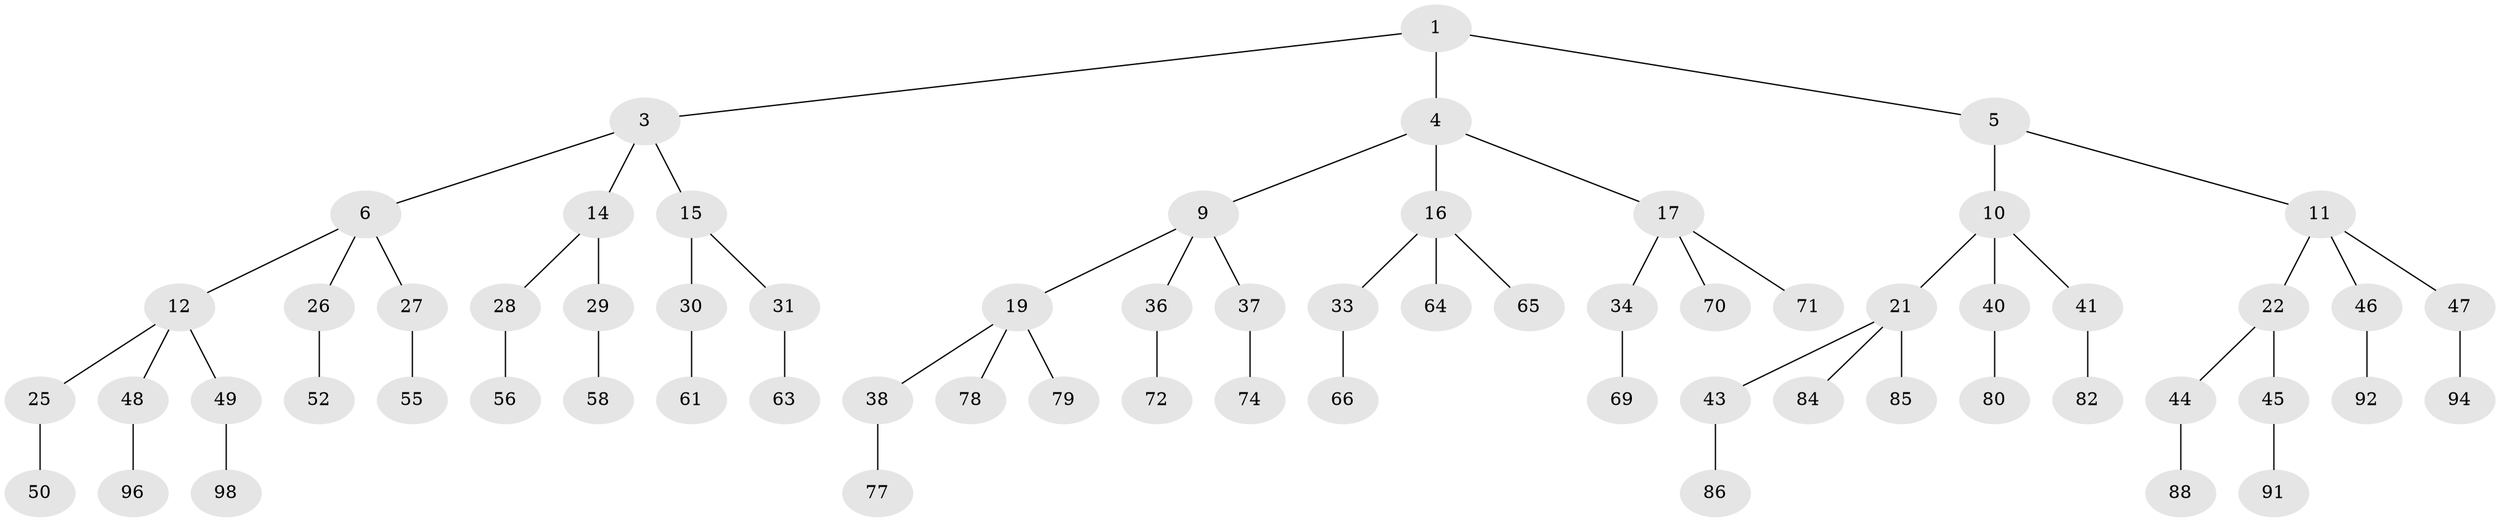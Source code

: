 // original degree distribution, {2: 0.02, 3: 0.48, 1: 0.5}
// Generated by graph-tools (version 1.1) at 2025/38/02/21/25 10:38:56]
// undirected, 66 vertices, 65 edges
graph export_dot {
graph [start="1"]
  node [color=gray90,style=filled];
  1 [super="+2"];
  3 [latent=1,super="+7"];
  4 [latent=0.5,super="+8"];
  5 [latent=0.5];
  6 [latent=0.5,super="+13"];
  9 [latent=0.333333,super="+18"];
  10 [latent=0.333333,super="+20"];
  11 [latent=0.333333,super="+23"];
  12 [latent=0.333333,super="+24"];
  14 [latent=0.333333];
  15 [latent=0.333333];
  16 [latent=0.25,super="+32"];
  17 [latent=0.25,super="+35"];
  19 [latent=0.25,super="+39"];
  21 [latent=0.25,super="+42"];
  22 [latent=0.25];
  25 [latent=0.25,super="+51"];
  26 [latent=0.25,super="+53"];
  27 [latent=0.25,super="+54"];
  28 [latent=0.25,super="+57"];
  29 [latent=0.25,super="+59"];
  30 [latent=0.25,super="+60"];
  31 [latent=0.25,super="+62"];
  33 [latent=0.2,super="+67"];
  34 [latent=0.2,super="+68"];
  36 [latent=0.2,super="+73"];
  37 [latent=0.2,super="+75"];
  38 [latent=0.2,super="+76"];
  40 [latent=0.2,super="+81"];
  41 [latent=0.2,super="+83"];
  43 [latent=0.2,super="+87"];
  44 [latent=0.2,super="+89"];
  45 [latent=0.2,super="+90"];
  46 [latent=0.2,super="+93"];
  47 [latent=0.2,super="+95"];
  48 [latent=0.2,super="+97"];
  49 [latent=0.2,super="+99"];
  50 [latent=0.2,super="+100"];
  52 [latent=0.2];
  55 [latent=0.2];
  56 [latent=0.2];
  58 [latent=0.2];
  61 [latent=0.2];
  63 [latent=0.2];
  64 [latent=0.166667];
  65 [latent=0.166667];
  66 [latent=0.166667];
  69 [latent=0.166667];
  70 [latent=0.166667];
  71 [latent=0.166667];
  72 [latent=0.166667];
  74 [latent=0.166667];
  77 [latent=0.166667];
  78 [latent=0.166667];
  79 [latent=0.166667];
  80 [latent=0.166667];
  82 [latent=0.166667];
  84 [latent=0.166667];
  85 [latent=0.166667];
  86 [latent=0.166667];
  88 [latent=0.166667];
  91 [latent=0.166667];
  92 [latent=0.166667];
  94 [latent=0.166667];
  96 [latent=0.166667];
  98 [latent=0.166667];
  1 -- 3;
  1 -- 4;
  1 -- 5;
  3 -- 6;
  3 -- 14;
  3 -- 15;
  4 -- 9;
  4 -- 16;
  4 -- 17;
  5 -- 10;
  5 -- 11;
  6 -- 12;
  6 -- 26;
  6 -- 27;
  9 -- 19;
  9 -- 36;
  9 -- 37;
  10 -- 21;
  10 -- 40;
  10 -- 41;
  11 -- 22;
  11 -- 46;
  11 -- 47;
  12 -- 25;
  12 -- 48;
  12 -- 49;
  14 -- 28;
  14 -- 29;
  15 -- 30;
  15 -- 31;
  16 -- 33;
  16 -- 65;
  16 -- 64;
  17 -- 34;
  17 -- 70;
  17 -- 71;
  19 -- 38;
  19 -- 78;
  19 -- 79;
  21 -- 43;
  21 -- 85;
  21 -- 84;
  22 -- 44;
  22 -- 45;
  25 -- 50;
  26 -- 52;
  27 -- 55;
  28 -- 56;
  29 -- 58;
  30 -- 61;
  31 -- 63;
  33 -- 66;
  34 -- 69;
  36 -- 72;
  37 -- 74;
  38 -- 77;
  40 -- 80;
  41 -- 82;
  43 -- 86;
  44 -- 88;
  45 -- 91;
  46 -- 92;
  47 -- 94;
  48 -- 96;
  49 -- 98;
}
